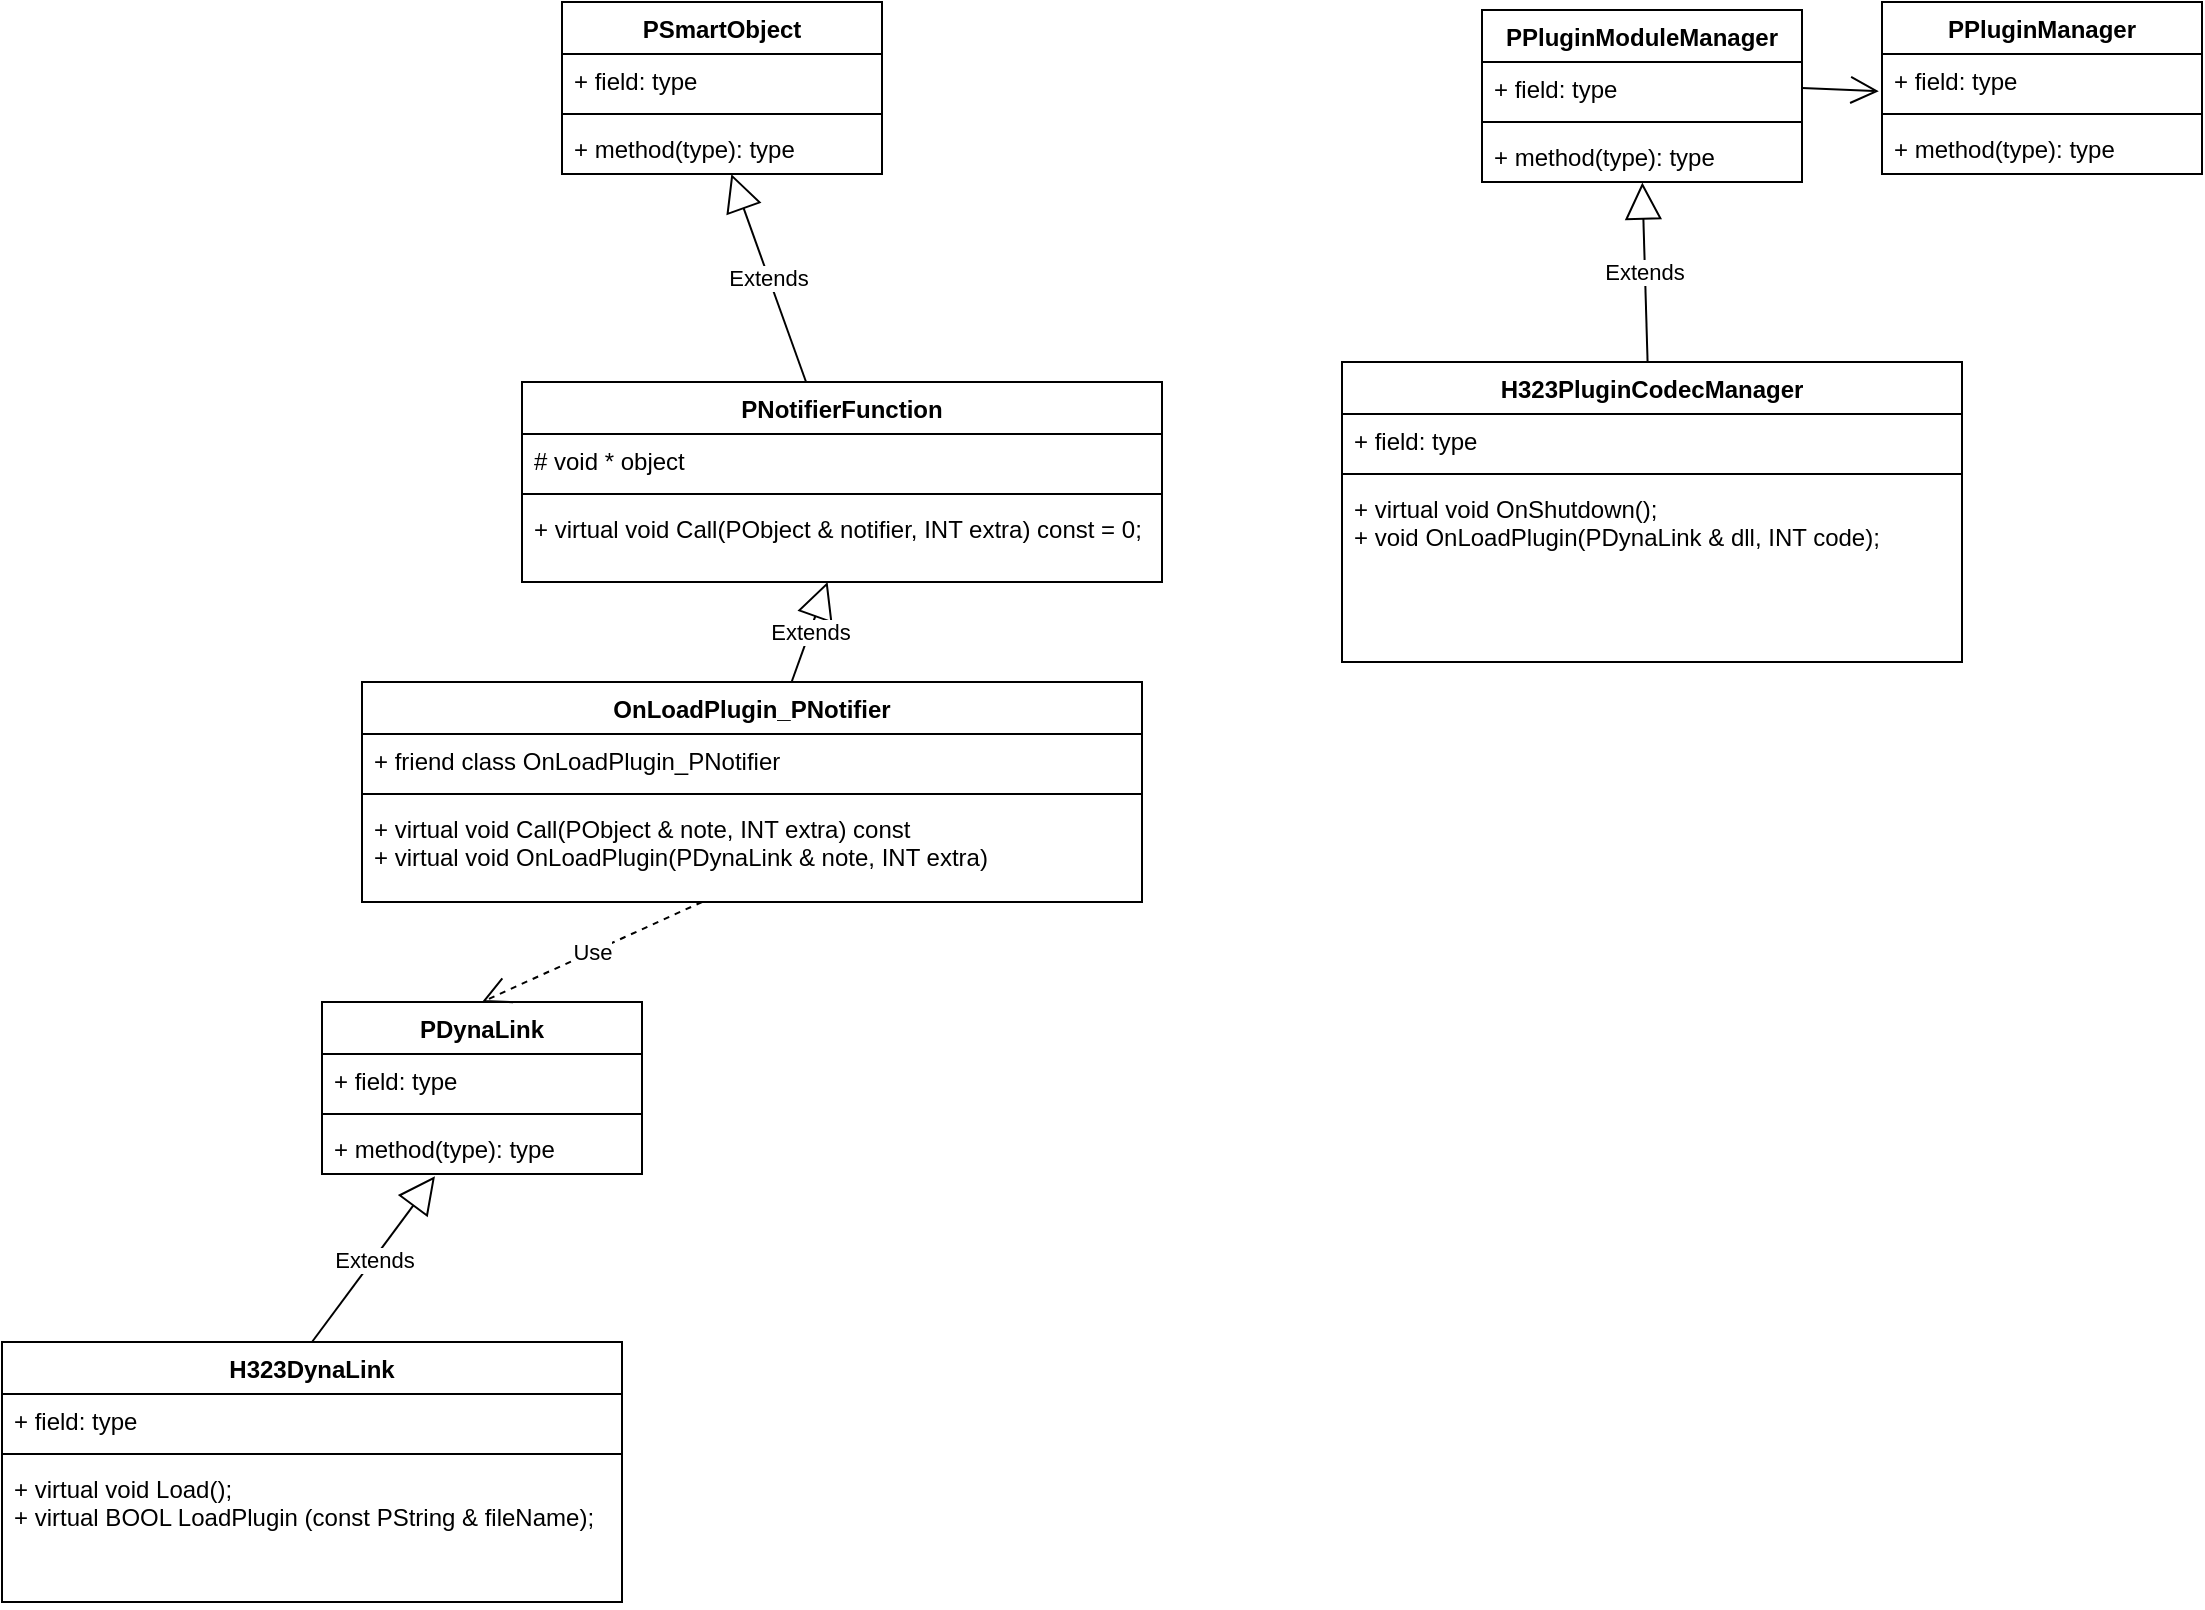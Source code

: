 <mxfile version="12.7.4" type="github">
  <diagram name="Notify" id="b5b7bab2-c9e2-2cf4-8b2a-24fd1a2a6d21">
    <mxGraphModel dx="507" dy="410" grid="1" gridSize="10" guides="1" tooltips="1" connect="1" arrows="1" fold="1" page="1" pageScale="1" pageWidth="827" pageHeight="1169" background="#ffffff" math="0" shadow="0">
      <root>
        <mxCell id="0" />
        <mxCell id="1" parent="0" />
        <mxCell id="r_RuZCsNWrJx2enIbLrj-1" value="PNotifierFunction" style="swimlane;fontStyle=1;align=center;verticalAlign=top;childLayout=stackLayout;horizontal=1;startSize=26;horizontalStack=0;resizeParent=1;resizeParentMax=0;resizeLast=0;collapsible=1;marginBottom=0;" vertex="1" parent="1">
          <mxGeometry x="450" y="610" width="320" height="100" as="geometry" />
        </mxCell>
        <mxCell id="r_RuZCsNWrJx2enIbLrj-2" value="# void * object" style="text;strokeColor=none;fillColor=none;align=left;verticalAlign=top;spacingLeft=4;spacingRight=4;overflow=hidden;rotatable=0;points=[[0,0.5],[1,0.5]];portConstraint=eastwest;" vertex="1" parent="r_RuZCsNWrJx2enIbLrj-1">
          <mxGeometry y="26" width="320" height="26" as="geometry" />
        </mxCell>
        <mxCell id="r_RuZCsNWrJx2enIbLrj-3" value="" style="line;strokeWidth=1;fillColor=none;align=left;verticalAlign=middle;spacingTop=-1;spacingLeft=3;spacingRight=3;rotatable=0;labelPosition=right;points=[];portConstraint=eastwest;" vertex="1" parent="r_RuZCsNWrJx2enIbLrj-1">
          <mxGeometry y="52" width="320" height="8" as="geometry" />
        </mxCell>
        <mxCell id="r_RuZCsNWrJx2enIbLrj-4" value="+ virtual void Call(PObject &amp; notifier, INT extra) const = 0;&#xa;" style="text;strokeColor=none;fillColor=none;align=left;verticalAlign=top;spacingLeft=4;spacingRight=4;overflow=hidden;rotatable=0;points=[[0,0.5],[1,0.5]];portConstraint=eastwest;" vertex="1" parent="r_RuZCsNWrJx2enIbLrj-1">
          <mxGeometry y="60" width="320" height="40" as="geometry" />
        </mxCell>
        <mxCell id="r_RuZCsNWrJx2enIbLrj-5" value="PSmartObject" style="swimlane;fontStyle=1;align=center;verticalAlign=top;childLayout=stackLayout;horizontal=1;startSize=26;horizontalStack=0;resizeParent=1;resizeParentMax=0;resizeLast=0;collapsible=1;marginBottom=0;" vertex="1" parent="1">
          <mxGeometry x="470" y="420" width="160" height="86" as="geometry" />
        </mxCell>
        <mxCell id="r_RuZCsNWrJx2enIbLrj-6" value="+ field: type" style="text;strokeColor=none;fillColor=none;align=left;verticalAlign=top;spacingLeft=4;spacingRight=4;overflow=hidden;rotatable=0;points=[[0,0.5],[1,0.5]];portConstraint=eastwest;" vertex="1" parent="r_RuZCsNWrJx2enIbLrj-5">
          <mxGeometry y="26" width="160" height="26" as="geometry" />
        </mxCell>
        <mxCell id="r_RuZCsNWrJx2enIbLrj-7" value="" style="line;strokeWidth=1;fillColor=none;align=left;verticalAlign=middle;spacingTop=-1;spacingLeft=3;spacingRight=3;rotatable=0;labelPosition=right;points=[];portConstraint=eastwest;" vertex="1" parent="r_RuZCsNWrJx2enIbLrj-5">
          <mxGeometry y="52" width="160" height="8" as="geometry" />
        </mxCell>
        <mxCell id="r_RuZCsNWrJx2enIbLrj-8" value="+ method(type): type" style="text;strokeColor=none;fillColor=none;align=left;verticalAlign=top;spacingLeft=4;spacingRight=4;overflow=hidden;rotatable=0;points=[[0,0.5],[1,0.5]];portConstraint=eastwest;" vertex="1" parent="r_RuZCsNWrJx2enIbLrj-5">
          <mxGeometry y="60" width="160" height="26" as="geometry" />
        </mxCell>
        <mxCell id="r_RuZCsNWrJx2enIbLrj-9" value="Extends" style="endArrow=block;endSize=16;endFill=0;html=1;" edge="1" parent="1" source="r_RuZCsNWrJx2enIbLrj-1" target="r_RuZCsNWrJx2enIbLrj-8">
          <mxGeometry width="160" relative="1" as="geometry">
            <mxPoint x="530" y="450" as="sourcePoint" />
            <mxPoint x="530" y="450" as="targetPoint" />
          </mxGeometry>
        </mxCell>
        <mxCell id="r_RuZCsNWrJx2enIbLrj-10" value="OnLoadPlugin_PNotifier" style="swimlane;fontStyle=1;align=center;verticalAlign=top;childLayout=stackLayout;horizontal=1;startSize=26;horizontalStack=0;resizeParent=1;resizeParentMax=0;resizeLast=0;collapsible=1;marginBottom=0;" vertex="1" parent="1">
          <mxGeometry x="370" y="760" width="390" height="110" as="geometry" />
        </mxCell>
        <mxCell id="r_RuZCsNWrJx2enIbLrj-11" value="+ friend class OnLoadPlugin_PNotifier" style="text;strokeColor=none;fillColor=none;align=left;verticalAlign=top;spacingLeft=4;spacingRight=4;overflow=hidden;rotatable=0;points=[[0,0.5],[1,0.5]];portConstraint=eastwest;" vertex="1" parent="r_RuZCsNWrJx2enIbLrj-10">
          <mxGeometry y="26" width="390" height="26" as="geometry" />
        </mxCell>
        <mxCell id="r_RuZCsNWrJx2enIbLrj-12" value="" style="line;strokeWidth=1;fillColor=none;align=left;verticalAlign=middle;spacingTop=-1;spacingLeft=3;spacingRight=3;rotatable=0;labelPosition=right;points=[];portConstraint=eastwest;" vertex="1" parent="r_RuZCsNWrJx2enIbLrj-10">
          <mxGeometry y="52" width="390" height="8" as="geometry" />
        </mxCell>
        <mxCell id="r_RuZCsNWrJx2enIbLrj-13" value="+ virtual void Call(PObject &amp; note, INT extra) const&#xa;+ virtual void OnLoadPlugin(PDynaLink &amp; note, INT extra)" style="text;strokeColor=none;fillColor=none;align=left;verticalAlign=top;spacingLeft=4;spacingRight=4;overflow=hidden;rotatable=0;points=[[0,0.5],[1,0.5]];portConstraint=eastwest;" vertex="1" parent="r_RuZCsNWrJx2enIbLrj-10">
          <mxGeometry y="60" width="390" height="50" as="geometry" />
        </mxCell>
        <mxCell id="r_RuZCsNWrJx2enIbLrj-14" value="Extends" style="endArrow=block;endSize=16;endFill=0;html=1;" edge="1" parent="1" source="r_RuZCsNWrJx2enIbLrj-10" target="r_RuZCsNWrJx2enIbLrj-4">
          <mxGeometry width="160" relative="1" as="geometry">
            <mxPoint x="565" y="600" as="sourcePoint" />
            <mxPoint x="565" y="600" as="targetPoint" />
          </mxGeometry>
        </mxCell>
        <mxCell id="r_RuZCsNWrJx2enIbLrj-15" value="PPluginModuleManager" style="swimlane;fontStyle=1;align=center;verticalAlign=top;childLayout=stackLayout;horizontal=1;startSize=26;horizontalStack=0;resizeParent=1;resizeParentMax=0;resizeLast=0;collapsible=1;marginBottom=0;" vertex="1" parent="1">
          <mxGeometry x="930" y="424" width="160" height="86" as="geometry" />
        </mxCell>
        <mxCell id="r_RuZCsNWrJx2enIbLrj-16" value="+ field: type" style="text;strokeColor=none;fillColor=none;align=left;verticalAlign=top;spacingLeft=4;spacingRight=4;overflow=hidden;rotatable=0;points=[[0,0.5],[1,0.5]];portConstraint=eastwest;" vertex="1" parent="r_RuZCsNWrJx2enIbLrj-15">
          <mxGeometry y="26" width="160" height="26" as="geometry" />
        </mxCell>
        <mxCell id="r_RuZCsNWrJx2enIbLrj-17" value="" style="line;strokeWidth=1;fillColor=none;align=left;verticalAlign=middle;spacingTop=-1;spacingLeft=3;spacingRight=3;rotatable=0;labelPosition=right;points=[];portConstraint=eastwest;" vertex="1" parent="r_RuZCsNWrJx2enIbLrj-15">
          <mxGeometry y="52" width="160" height="8" as="geometry" />
        </mxCell>
        <mxCell id="r_RuZCsNWrJx2enIbLrj-18" value="+ method(type): type" style="text;strokeColor=none;fillColor=none;align=left;verticalAlign=top;spacingLeft=4;spacingRight=4;overflow=hidden;rotatable=0;points=[[0,0.5],[1,0.5]];portConstraint=eastwest;" vertex="1" parent="r_RuZCsNWrJx2enIbLrj-15">
          <mxGeometry y="60" width="160" height="26" as="geometry" />
        </mxCell>
        <mxCell id="r_RuZCsNWrJx2enIbLrj-19" value="PPluginManager" style="swimlane;fontStyle=1;align=center;verticalAlign=top;childLayout=stackLayout;horizontal=1;startSize=26;horizontalStack=0;resizeParent=1;resizeParentMax=0;resizeLast=0;collapsible=1;marginBottom=0;" vertex="1" parent="1">
          <mxGeometry x="1130" y="420" width="160" height="86" as="geometry" />
        </mxCell>
        <mxCell id="r_RuZCsNWrJx2enIbLrj-20" value="+ field: type" style="text;strokeColor=none;fillColor=none;align=left;verticalAlign=top;spacingLeft=4;spacingRight=4;overflow=hidden;rotatable=0;points=[[0,0.5],[1,0.5]];portConstraint=eastwest;" vertex="1" parent="r_RuZCsNWrJx2enIbLrj-19">
          <mxGeometry y="26" width="160" height="26" as="geometry" />
        </mxCell>
        <mxCell id="r_RuZCsNWrJx2enIbLrj-21" value="" style="line;strokeWidth=1;fillColor=none;align=left;verticalAlign=middle;spacingTop=-1;spacingLeft=3;spacingRight=3;rotatable=0;labelPosition=right;points=[];portConstraint=eastwest;" vertex="1" parent="r_RuZCsNWrJx2enIbLrj-19">
          <mxGeometry y="52" width="160" height="8" as="geometry" />
        </mxCell>
        <mxCell id="r_RuZCsNWrJx2enIbLrj-22" value="+ method(type): type" style="text;strokeColor=none;fillColor=none;align=left;verticalAlign=top;spacingLeft=4;spacingRight=4;overflow=hidden;rotatable=0;points=[[0,0.5],[1,0.5]];portConstraint=eastwest;" vertex="1" parent="r_RuZCsNWrJx2enIbLrj-19">
          <mxGeometry y="60" width="160" height="26" as="geometry" />
        </mxCell>
        <mxCell id="r_RuZCsNWrJx2enIbLrj-23" value="" style="endArrow=open;endFill=1;endSize=12;html=1;entryX=-0.01;entryY=0.714;entryDx=0;entryDy=0;entryPerimeter=0;exitX=1;exitY=0.5;exitDx=0;exitDy=0;" edge="1" parent="1" source="r_RuZCsNWrJx2enIbLrj-16" target="r_RuZCsNWrJx2enIbLrj-20">
          <mxGeometry width="160" relative="1" as="geometry">
            <mxPoint x="1080" y="478" as="sourcePoint" />
            <mxPoint x="1240" y="478" as="targetPoint" />
          </mxGeometry>
        </mxCell>
        <mxCell id="r_RuZCsNWrJx2enIbLrj-24" value="H323PluginCodecManager" style="swimlane;fontStyle=1;align=center;verticalAlign=top;childLayout=stackLayout;horizontal=1;startSize=26;horizontalStack=0;resizeParent=1;resizeParentMax=0;resizeLast=0;collapsible=1;marginBottom=0;" vertex="1" parent="1">
          <mxGeometry x="860" y="600" width="310" height="150" as="geometry" />
        </mxCell>
        <mxCell id="r_RuZCsNWrJx2enIbLrj-25" value="+ field: type" style="text;strokeColor=none;fillColor=none;align=left;verticalAlign=top;spacingLeft=4;spacingRight=4;overflow=hidden;rotatable=0;points=[[0,0.5],[1,0.5]];portConstraint=eastwest;" vertex="1" parent="r_RuZCsNWrJx2enIbLrj-24">
          <mxGeometry y="26" width="310" height="26" as="geometry" />
        </mxCell>
        <mxCell id="r_RuZCsNWrJx2enIbLrj-26" value="" style="line;strokeWidth=1;fillColor=none;align=left;verticalAlign=middle;spacingTop=-1;spacingLeft=3;spacingRight=3;rotatable=0;labelPosition=right;points=[];portConstraint=eastwest;" vertex="1" parent="r_RuZCsNWrJx2enIbLrj-24">
          <mxGeometry y="52" width="310" height="8" as="geometry" />
        </mxCell>
        <mxCell id="r_RuZCsNWrJx2enIbLrj-27" value="+ virtual void OnShutdown();&#xa;+ void OnLoadPlugin(PDynaLink &amp; dll, INT code);" style="text;strokeColor=none;fillColor=none;align=left;verticalAlign=top;spacingLeft=4;spacingRight=4;overflow=hidden;rotatable=0;points=[[0,0.5],[1,0.5]];portConstraint=eastwest;" vertex="1" parent="r_RuZCsNWrJx2enIbLrj-24">
          <mxGeometry y="60" width="310" height="90" as="geometry" />
        </mxCell>
        <mxCell id="r_RuZCsNWrJx2enIbLrj-28" value="Extends" style="endArrow=block;endSize=16;endFill=0;html=1;entryX=0.501;entryY=1.011;entryDx=0;entryDy=0;entryPerimeter=0;" edge="1" parent="1" source="r_RuZCsNWrJx2enIbLrj-24" target="r_RuZCsNWrJx2enIbLrj-18">
          <mxGeometry width="160" relative="1" as="geometry">
            <mxPoint x="940" y="440" as="sourcePoint" />
            <mxPoint x="940" y="440" as="targetPoint" />
          </mxGeometry>
        </mxCell>
        <mxCell id="r_RuZCsNWrJx2enIbLrj-29" value="H323DynaLink" style="swimlane;fontStyle=1;align=center;verticalAlign=top;childLayout=stackLayout;horizontal=1;startSize=26;horizontalStack=0;resizeParent=1;resizeParentMax=0;resizeLast=0;collapsible=1;marginBottom=0;" vertex="1" parent="1">
          <mxGeometry x="190" y="1090" width="310" height="130" as="geometry" />
        </mxCell>
        <mxCell id="r_RuZCsNWrJx2enIbLrj-30" value="+ field: type" style="text;strokeColor=none;fillColor=none;align=left;verticalAlign=top;spacingLeft=4;spacingRight=4;overflow=hidden;rotatable=0;points=[[0,0.5],[1,0.5]];portConstraint=eastwest;" vertex="1" parent="r_RuZCsNWrJx2enIbLrj-29">
          <mxGeometry y="26" width="310" height="26" as="geometry" />
        </mxCell>
        <mxCell id="r_RuZCsNWrJx2enIbLrj-31" value="" style="line;strokeWidth=1;fillColor=none;align=left;verticalAlign=middle;spacingTop=-1;spacingLeft=3;spacingRight=3;rotatable=0;labelPosition=right;points=[];portConstraint=eastwest;" vertex="1" parent="r_RuZCsNWrJx2enIbLrj-29">
          <mxGeometry y="52" width="310" height="8" as="geometry" />
        </mxCell>
        <mxCell id="r_RuZCsNWrJx2enIbLrj-32" value="+ virtual void Load();&#xa;+ virtual BOOL LoadPlugin (const PString &amp; fileName);" style="text;strokeColor=none;fillColor=none;align=left;verticalAlign=top;spacingLeft=4;spacingRight=4;overflow=hidden;rotatable=0;points=[[0,0.5],[1,0.5]];portConstraint=eastwest;" vertex="1" parent="r_RuZCsNWrJx2enIbLrj-29">
          <mxGeometry y="60" width="310" height="70" as="geometry" />
        </mxCell>
        <mxCell id="r_RuZCsNWrJx2enIbLrj-33" value="PDynaLink" style="swimlane;fontStyle=1;align=center;verticalAlign=top;childLayout=stackLayout;horizontal=1;startSize=26;horizontalStack=0;resizeParent=1;resizeParentMax=0;resizeLast=0;collapsible=1;marginBottom=0;" vertex="1" parent="1">
          <mxGeometry x="350" y="920" width="160" height="86" as="geometry" />
        </mxCell>
        <mxCell id="r_RuZCsNWrJx2enIbLrj-34" value="+ field: type" style="text;strokeColor=none;fillColor=none;align=left;verticalAlign=top;spacingLeft=4;spacingRight=4;overflow=hidden;rotatable=0;points=[[0,0.5],[1,0.5]];portConstraint=eastwest;" vertex="1" parent="r_RuZCsNWrJx2enIbLrj-33">
          <mxGeometry y="26" width="160" height="26" as="geometry" />
        </mxCell>
        <mxCell id="r_RuZCsNWrJx2enIbLrj-35" value="" style="line;strokeWidth=1;fillColor=none;align=left;verticalAlign=middle;spacingTop=-1;spacingLeft=3;spacingRight=3;rotatable=0;labelPosition=right;points=[];portConstraint=eastwest;" vertex="1" parent="r_RuZCsNWrJx2enIbLrj-33">
          <mxGeometry y="52" width="160" height="8" as="geometry" />
        </mxCell>
        <mxCell id="r_RuZCsNWrJx2enIbLrj-36" value="+ method(type): type" style="text;strokeColor=none;fillColor=none;align=left;verticalAlign=top;spacingLeft=4;spacingRight=4;overflow=hidden;rotatable=0;points=[[0,0.5],[1,0.5]];portConstraint=eastwest;" vertex="1" parent="r_RuZCsNWrJx2enIbLrj-33">
          <mxGeometry y="60" width="160" height="26" as="geometry" />
        </mxCell>
        <mxCell id="r_RuZCsNWrJx2enIbLrj-37" value="Extends" style="endArrow=block;endSize=16;endFill=0;html=1;exitX=0.5;exitY=0;exitDx=0;exitDy=0;entryX=0.353;entryY=1.044;entryDx=0;entryDy=0;entryPerimeter=0;" edge="1" parent="1" source="r_RuZCsNWrJx2enIbLrj-29" target="r_RuZCsNWrJx2enIbLrj-36">
          <mxGeometry width="160" relative="1" as="geometry">
            <mxPoint x="450" y="960" as="sourcePoint" />
            <mxPoint x="610" y="960" as="targetPoint" />
          </mxGeometry>
        </mxCell>
        <mxCell id="r_RuZCsNWrJx2enIbLrj-38" value="Use" style="endArrow=open;endSize=12;dashed=1;html=1;entryX=0.5;entryY=0;entryDx=0;entryDy=0;" edge="1" parent="1" target="r_RuZCsNWrJx2enIbLrj-33">
          <mxGeometry width="160" relative="1" as="geometry">
            <mxPoint x="540" y="870" as="sourcePoint" />
            <mxPoint x="700" y="870" as="targetPoint" />
          </mxGeometry>
        </mxCell>
      </root>
    </mxGraphModel>
  </diagram>
</mxfile>
